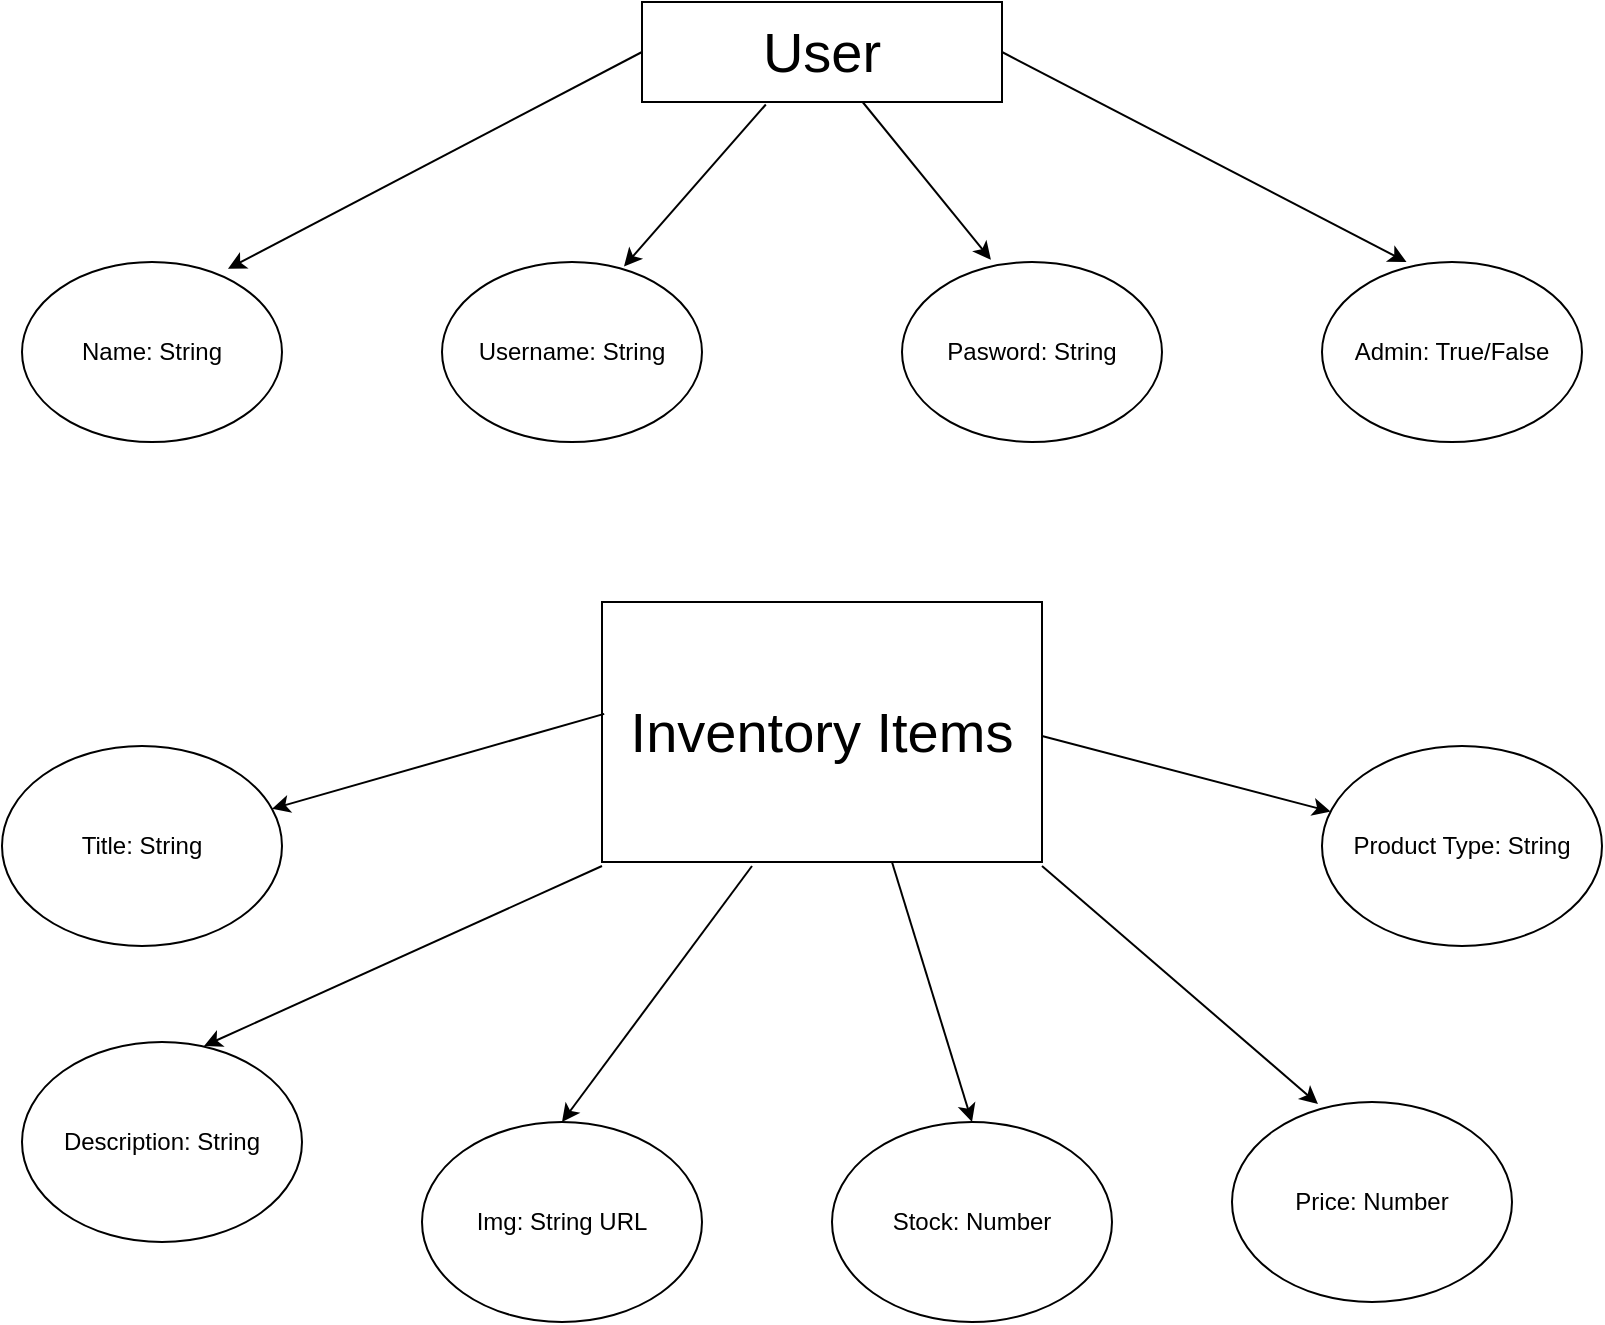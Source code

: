 <mxfile>
    <diagram id="-pcRB1szolX4Oo3Rn_cl" name="Page-1">
        <mxGraphModel dx="1171" dy="790" grid="1" gridSize="10" guides="1" tooltips="1" connect="1" arrows="1" fold="1" page="1" pageScale="1" pageWidth="850" pageHeight="1100" math="0" shadow="0">
            <root>
                <mxCell id="0"/>
                <mxCell id="1" parent="0"/>
                <mxCell id="2" value="&lt;font style=&quot;font-size: 28px&quot;&gt;User&lt;/font&gt;" style="rounded=0;whiteSpace=wrap;html=1;" parent="1" vertex="1">
                    <mxGeometry x="345" y="40" width="180" height="50" as="geometry"/>
                </mxCell>
                <mxCell id="3" value="&lt;font style=&quot;font-size: 28px&quot;&gt;Inventory Items&lt;/font&gt;" style="rounded=0;whiteSpace=wrap;html=1;" parent="1" vertex="1">
                    <mxGeometry x="325" y="340" width="220" height="130" as="geometry"/>
                </mxCell>
                <mxCell id="4" value="Name: String" style="ellipse;whiteSpace=wrap;html=1;" parent="1" vertex="1">
                    <mxGeometry x="35" y="170" width="130" height="90" as="geometry"/>
                </mxCell>
                <mxCell id="5" value="Username: String" style="ellipse;whiteSpace=wrap;html=1;" parent="1" vertex="1">
                    <mxGeometry x="245" y="170" width="130" height="90" as="geometry"/>
                </mxCell>
                <mxCell id="6" value="Pasword: String" style="ellipse;whiteSpace=wrap;html=1;" parent="1" vertex="1">
                    <mxGeometry x="475" y="170" width="130" height="90" as="geometry"/>
                </mxCell>
                <mxCell id="7" value="Admin: True/False" style="ellipse;whiteSpace=wrap;html=1;" parent="1" vertex="1">
                    <mxGeometry x="685" y="170" width="130" height="90" as="geometry"/>
                </mxCell>
                <mxCell id="8" value="" style="endArrow=classic;html=1;exitX=0.344;exitY=1.025;exitDx=0;exitDy=0;exitPerimeter=0;entryX=0.7;entryY=0.025;entryDx=0;entryDy=0;entryPerimeter=0;" parent="1" source="2" target="5" edge="1">
                    <mxGeometry width="50" height="50" relative="1" as="geometry">
                        <mxPoint x="375" y="110" as="sourcePoint"/>
                        <mxPoint x="355" y="160" as="targetPoint"/>
                    </mxGeometry>
                </mxCell>
                <mxCell id="9" value="" style="endArrow=classic;html=1;entryX=0.342;entryY=-0.012;entryDx=0;entryDy=0;entryPerimeter=0;" parent="1" source="2" target="6" edge="1">
                    <mxGeometry width="50" height="50" relative="1" as="geometry">
                        <mxPoint x="485" y="110" as="sourcePoint"/>
                        <mxPoint x="515" y="160" as="targetPoint"/>
                    </mxGeometry>
                </mxCell>
                <mxCell id="11" value="" style="endArrow=classic;html=1;entryX=0.792;entryY=0.038;entryDx=0;entryDy=0;entryPerimeter=0;exitX=0;exitY=0.5;exitDx=0;exitDy=0;" parent="1" source="2" target="4" edge="1">
                    <mxGeometry width="50" height="50" relative="1" as="geometry">
                        <mxPoint x="195" y="140" as="sourcePoint"/>
                        <mxPoint x="245" y="90" as="targetPoint"/>
                    </mxGeometry>
                </mxCell>
                <mxCell id="12" value="" style="endArrow=classic;html=1;entryX=0.325;entryY=0;entryDx=0;entryDy=0;entryPerimeter=0;exitX=1;exitY=0.5;exitDx=0;exitDy=0;" parent="1" source="2" target="7" edge="1">
                    <mxGeometry width="50" height="50" relative="1" as="geometry">
                        <mxPoint x="635" y="130" as="sourcePoint"/>
                        <mxPoint x="685" y="80" as="targetPoint"/>
                    </mxGeometry>
                </mxCell>
                <mxCell id="14" value="Title: String" style="ellipse;whiteSpace=wrap;html=1;" parent="1" vertex="1">
                    <mxGeometry x="25" y="412" width="140" height="100" as="geometry"/>
                </mxCell>
                <mxCell id="15" value="Description: String" style="ellipse;whiteSpace=wrap;html=1;" parent="1" vertex="1">
                    <mxGeometry x="35" y="560" width="140" height="100" as="geometry"/>
                </mxCell>
                <mxCell id="16" value="Img: String URL" style="ellipse;whiteSpace=wrap;html=1;" parent="1" vertex="1">
                    <mxGeometry x="235" y="600" width="140" height="100" as="geometry"/>
                </mxCell>
                <mxCell id="17" value="Price: Number" style="ellipse;whiteSpace=wrap;html=1;" parent="1" vertex="1">
                    <mxGeometry x="640" y="590" width="140" height="100" as="geometry"/>
                </mxCell>
                <mxCell id="18" value="Product Type: String" style="ellipse;whiteSpace=wrap;html=1;" parent="1" vertex="1">
                    <mxGeometry x="685" y="412" width="140" height="100" as="geometry"/>
                </mxCell>
                <mxCell id="19" value="" style="endArrow=classic;html=1;exitX=0.005;exitY=0.415;exitDx=0;exitDy=0;exitPerimeter=0;" parent="1" target="14" edge="1">
                    <mxGeometry width="50" height="50" relative="1" as="geometry">
                        <mxPoint x="326.1" y="395.95" as="sourcePoint"/>
                        <mxPoint x="245" y="372" as="targetPoint"/>
                    </mxGeometry>
                </mxCell>
                <mxCell id="20" value="" style="endArrow=classic;html=1;exitX=0;exitY=1;exitDx=0;exitDy=0;entryX=0.65;entryY=0.02;entryDx=0;entryDy=0;entryPerimeter=0;" parent="1" target="15" edge="1">
                    <mxGeometry width="50" height="50" relative="1" as="geometry">
                        <mxPoint x="325" y="472" as="sourcePoint"/>
                        <mxPoint x="285" y="452" as="targetPoint"/>
                    </mxGeometry>
                </mxCell>
                <mxCell id="21" value="" style="endArrow=classic;html=1;entryX=0.5;entryY=0;entryDx=0;entryDy=0;" parent="1" target="16" edge="1">
                    <mxGeometry width="50" height="50" relative="1" as="geometry">
                        <mxPoint x="400" y="472" as="sourcePoint"/>
                        <mxPoint x="455" y="482" as="targetPoint"/>
                    </mxGeometry>
                </mxCell>
                <mxCell id="22" value="" style="endArrow=classic;html=1;entryX=0.307;entryY=0.01;entryDx=0;entryDy=0;entryPerimeter=0;exitX=1;exitY=1;exitDx=0;exitDy=0;" parent="1" target="17" edge="1">
                    <mxGeometry width="50" height="50" relative="1" as="geometry">
                        <mxPoint x="545" y="472" as="sourcePoint"/>
                        <mxPoint x="615" y="472" as="targetPoint"/>
                    </mxGeometry>
                </mxCell>
                <mxCell id="23" value="" style="endArrow=classic;html=1;exitX=1;exitY=0.5;exitDx=0;exitDy=0;" parent="1" target="18" edge="1">
                    <mxGeometry width="50" height="50" relative="1" as="geometry">
                        <mxPoint x="545" y="407" as="sourcePoint"/>
                        <mxPoint x="655" y="382" as="targetPoint"/>
                    </mxGeometry>
                </mxCell>
                <mxCell id="24" value="Stock: Number" style="ellipse;whiteSpace=wrap;html=1;" vertex="1" parent="1">
                    <mxGeometry x="440" y="600" width="140" height="100" as="geometry"/>
                </mxCell>
                <mxCell id="25" value="" style="endArrow=classic;html=1;entryX=0.5;entryY=0;entryDx=0;entryDy=0;exitX=0.659;exitY=1;exitDx=0;exitDy=0;exitPerimeter=0;" edge="1" parent="1" target="24" source="3">
                    <mxGeometry width="50" height="50" relative="1" as="geometry">
                        <mxPoint x="565" y="482" as="sourcePoint"/>
                        <mxPoint x="620" y="492" as="targetPoint"/>
                    </mxGeometry>
                </mxCell>
            </root>
        </mxGraphModel>
    </diagram>
</mxfile>